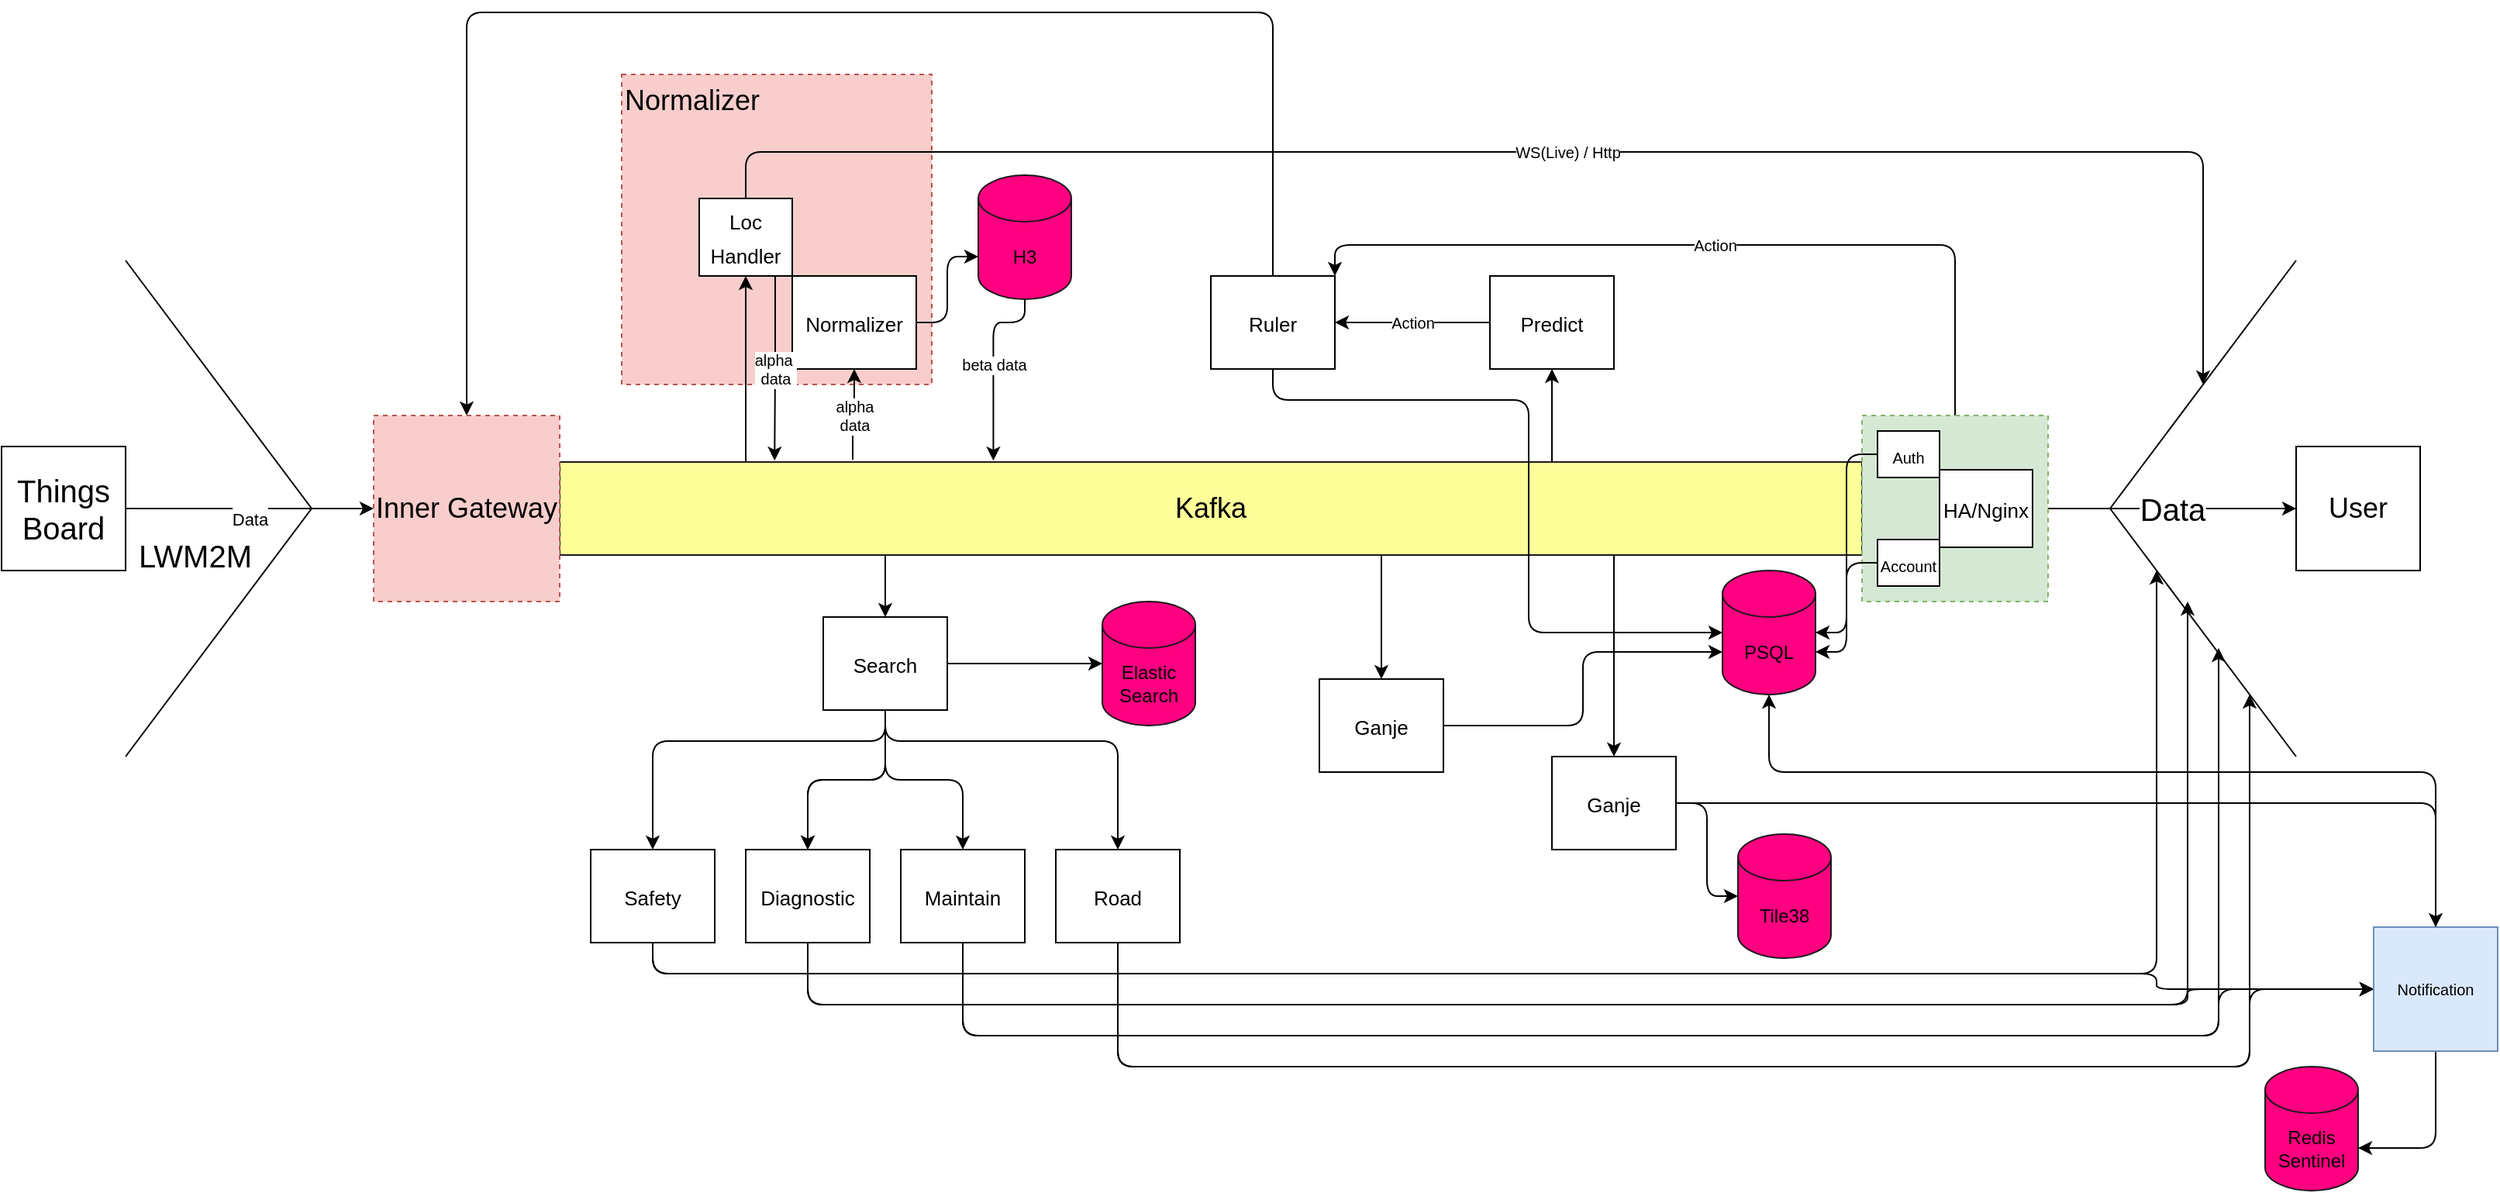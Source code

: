 <mxfile version="20.5.1" type="github">
  <diagram id="Ql-hnh9AjAqlOtWOHjjB" name="Page-1">
    <mxGraphModel dx="3120" dy="1116" grid="1" gridSize="10" guides="1" tooltips="1" connect="1" arrows="1" fold="1" page="1" pageScale="1" pageWidth="1400" pageHeight="850" math="0" shadow="0">
      <root>
        <mxCell id="0" />
        <mxCell id="1" parent="0" />
        <mxCell id="YY72odECOd0iylI3bLrn-1" value="PSQL" style="shape=cylinder3;whiteSpace=wrap;html=1;boundedLbl=1;backgroundOutline=1;size=15;rounded=0;fillColor=#FF0080;strokeColor=#1A1A1A;" vertex="1" parent="1">
          <mxGeometry x="1030" y="440" width="60" height="80" as="geometry" />
        </mxCell>
        <mxCell id="YY72odECOd0iylI3bLrn-2" value="Elastic Search" style="shape=cylinder3;whiteSpace=wrap;html=1;boundedLbl=1;backgroundOutline=1;size=15;rounded=0;fillColor=#FF0080;strokeColor=#1A1A1A;" vertex="1" parent="1">
          <mxGeometry x="630" y="460" width="60" height="80" as="geometry" />
        </mxCell>
        <mxCell id="YY72odECOd0iylI3bLrn-3" value="Redis&lt;br&gt;Sentinel" style="shape=cylinder3;whiteSpace=wrap;html=1;boundedLbl=1;backgroundOutline=1;size=15;rounded=0;fillColor=#FF0080;strokeColor=#1A1A1A;" vertex="1" parent="1">
          <mxGeometry x="1380" y="760" width="60" height="80" as="geometry" />
        </mxCell>
        <mxCell id="YY72odECOd0iylI3bLrn-4" value="Tile38" style="shape=cylinder3;whiteSpace=wrap;html=1;boundedLbl=1;backgroundOutline=1;size=15;rounded=0;fillColor=#FF0080;strokeColor=#1A1A1A;" vertex="1" parent="1">
          <mxGeometry x="1040" y="610" width="60" height="80" as="geometry" />
        </mxCell>
        <mxCell id="YY72odECOd0iylI3bLrn-5" value="H3" style="shape=cylinder3;whiteSpace=wrap;html=1;boundedLbl=1;backgroundOutline=1;size=15;rounded=0;fillColor=#FF0080;strokeColor=#1A1A1A;" vertex="1" parent="1">
          <mxGeometry x="550" y="185" width="60" height="80" as="geometry" />
        </mxCell>
        <mxCell id="YY72odECOd0iylI3bLrn-6" value="" style="endArrow=none;html=1;rounded=0;" edge="1" parent="1">
          <mxGeometry width="50" height="50" relative="1" as="geometry">
            <mxPoint x="1400" y="560" as="sourcePoint" />
            <mxPoint x="1400" y="240" as="targetPoint" />
            <Array as="points">
              <mxPoint x="1280" y="400" />
            </Array>
          </mxGeometry>
        </mxCell>
        <mxCell id="YY72odECOd0iylI3bLrn-7" value="" style="endArrow=none;html=1;rounded=0;" edge="1" parent="1">
          <mxGeometry width="50" height="50" relative="1" as="geometry">
            <mxPoint y="560" as="sourcePoint" />
            <mxPoint y="240" as="targetPoint" />
            <Array as="points">
              <mxPoint x="120" y="400" />
            </Array>
          </mxGeometry>
        </mxCell>
        <mxCell id="YY72odECOd0iylI3bLrn-8" value="&lt;font style=&quot;font-size: 20px;&quot;&gt;LWM2M&lt;/font&gt;" style="text;html=1;strokeColor=none;fillColor=none;align=center;verticalAlign=middle;whiteSpace=wrap;rounded=0;" vertex="1" parent="1">
          <mxGeometry y="410" width="90" height="40" as="geometry" />
        </mxCell>
        <mxCell id="YY72odECOd0iylI3bLrn-9" value="&lt;br&gt;Data" style="endArrow=classic;html=1;" edge="1" parent="1">
          <mxGeometry width="50" height="50" relative="1" as="geometry">
            <mxPoint y="400" as="sourcePoint" />
            <mxPoint x="160" y="400" as="targetPoint" />
          </mxGeometry>
        </mxCell>
        <mxCell id="YY72odECOd0iylI3bLrn-10" value="Things&lt;br&gt;Board" style="whiteSpace=wrap;html=1;aspect=fixed;fontSize=20;" vertex="1" parent="1">
          <mxGeometry x="-80" y="360" width="80" height="80" as="geometry" />
        </mxCell>
        <mxCell id="YY72odECOd0iylI3bLrn-11" value="Data" style="endArrow=classic;html=1;fontSize=20;" edge="1" parent="1">
          <mxGeometry width="50" height="50" relative="1" as="geometry">
            <mxPoint x="1240" y="400" as="sourcePoint" />
            <mxPoint x="1400" y="400" as="targetPoint" />
          </mxGeometry>
        </mxCell>
        <mxCell id="YY72odECOd0iylI3bLrn-12" value="User" style="whiteSpace=wrap;html=1;aspect=fixed;fontSize=18;" vertex="1" parent="1">
          <mxGeometry x="1400" y="360" width="80" height="80" as="geometry" />
        </mxCell>
        <mxCell id="YY72odECOd0iylI3bLrn-37" style="edgeStyle=orthogonalEdgeStyle;orthogonalLoop=1;jettySize=auto;html=1;exitX=0.25;exitY=1;exitDx=0;exitDy=0;labelBorderColor=none;fontSize=10;startArrow=none;startFill=0;entryX=0.5;entryY=0;entryDx=0;entryDy=0;" edge="1" parent="1" source="YY72odECOd0iylI3bLrn-13" target="YY72odECOd0iylI3bLrn-38">
          <mxGeometry relative="1" as="geometry">
            <mxPoint x="490.0" y="530" as="targetPoint" />
          </mxGeometry>
        </mxCell>
        <mxCell id="YY72odECOd0iylI3bLrn-65" style="edgeStyle=orthogonalEdgeStyle;orthogonalLoop=1;jettySize=auto;html=1;labelBorderColor=none;fontSize=10;startArrow=none;startFill=0;entryX=0.5;entryY=0;entryDx=0;entryDy=0;" edge="1" parent="1" source="YY72odECOd0iylI3bLrn-13" target="YY72odECOd0iylI3bLrn-66">
          <mxGeometry relative="1" as="geometry">
            <mxPoint x="800" y="510" as="targetPoint" />
            <Array as="points">
              <mxPoint x="810" y="460" />
              <mxPoint x="810" y="460" />
            </Array>
          </mxGeometry>
        </mxCell>
        <mxCell id="YY72odECOd0iylI3bLrn-70" style="edgeStyle=orthogonalEdgeStyle;orthogonalLoop=1;jettySize=auto;html=1;entryX=0.5;entryY=0;entryDx=0;entryDy=0;labelBorderColor=none;fontSize=10;startArrow=none;startFill=0;" edge="1" parent="1" source="YY72odECOd0iylI3bLrn-13" target="YY72odECOd0iylI3bLrn-69">
          <mxGeometry relative="1" as="geometry">
            <Array as="points">
              <mxPoint x="960" y="500" />
              <mxPoint x="960" y="500" />
            </Array>
          </mxGeometry>
        </mxCell>
        <mxCell id="YY72odECOd0iylI3bLrn-81" style="edgeStyle=orthogonalEdgeStyle;orthogonalLoop=1;jettySize=auto;html=1;entryX=0.5;entryY=1;entryDx=0;entryDy=0;labelBorderColor=none;fontSize=10;startArrow=none;startFill=0;" edge="1" parent="1" target="YY72odECOd0iylI3bLrn-78">
          <mxGeometry relative="1" as="geometry">
            <mxPoint x="920" y="370" as="sourcePoint" />
            <Array as="points">
              <mxPoint x="920" y="370" />
            </Array>
          </mxGeometry>
        </mxCell>
        <mxCell id="YY72odECOd0iylI3bLrn-13" value="Kafka" style="rounded=0;whiteSpace=wrap;html=1;strokeColor=#1A1A1A;fontSize=18;fillColor=#FFFF99;" vertex="1" parent="1">
          <mxGeometry x="280" y="370" width="840" height="60" as="geometry" />
        </mxCell>
        <mxCell id="YY72odECOd0iylI3bLrn-80" value="Action" style="edgeStyle=orthogonalEdgeStyle;orthogonalLoop=1;jettySize=auto;html=1;entryX=1;entryY=0;entryDx=0;entryDy=0;labelBorderColor=none;fontSize=10;startArrow=none;startFill=0;" edge="1" parent="1" source="YY72odECOd0iylI3bLrn-14" target="YY72odECOd0iylI3bLrn-75">
          <mxGeometry relative="1" as="geometry">
            <Array as="points">
              <mxPoint x="1180" y="230" />
              <mxPoint x="780" y="230" />
            </Array>
          </mxGeometry>
        </mxCell>
        <mxCell id="YY72odECOd0iylI3bLrn-14" value="" style="whiteSpace=wrap;html=1;aspect=fixed;strokeColor=#82b366;fontSize=18;fillColor=#d5e8d4;dashed=1;" vertex="1" parent="1">
          <mxGeometry x="1120" y="340" width="120" height="120" as="geometry" />
        </mxCell>
        <mxCell id="YY72odECOd0iylI3bLrn-15" value="Inner Gateway" style="whiteSpace=wrap;html=1;aspect=fixed;strokeColor=#b85450;fontSize=18;fillColor=#f8cecc;dashed=1;" vertex="1" parent="1">
          <mxGeometry x="160" y="340" width="120" height="120" as="geometry" />
        </mxCell>
        <mxCell id="YY72odECOd0iylI3bLrn-20" style="edgeStyle=orthogonalEdgeStyle;orthogonalLoop=1;jettySize=auto;html=1;entryX=1;entryY=0;entryDx=0;entryDy=52.5;entryPerimeter=0;fontSize=10;" edge="1" parent="1" source="YY72odECOd0iylI3bLrn-16" target="YY72odECOd0iylI3bLrn-1">
          <mxGeometry relative="1" as="geometry" />
        </mxCell>
        <mxCell id="YY72odECOd0iylI3bLrn-16" value="&lt;font style=&quot;font-size: 10px;&quot;&gt;Auth&lt;/font&gt;" style="rounded=0;whiteSpace=wrap;html=1;strokeColor=default;fontSize=18;fillColor=#FFFFFF;" vertex="1" parent="1">
          <mxGeometry x="1130" y="350" width="40" height="30" as="geometry" />
        </mxCell>
        <mxCell id="YY72odECOd0iylI3bLrn-19" style="edgeStyle=orthogonalEdgeStyle;orthogonalLoop=1;jettySize=auto;html=1;entryX=1;entryY=0.5;entryDx=0;entryDy=0;entryPerimeter=0;fontSize=10;" edge="1" parent="1" source="YY72odECOd0iylI3bLrn-17" target="YY72odECOd0iylI3bLrn-1">
          <mxGeometry relative="1" as="geometry" />
        </mxCell>
        <mxCell id="YY72odECOd0iylI3bLrn-17" value="&lt;font style=&quot;font-size: 10px;&quot;&gt;Account&lt;/font&gt;" style="rounded=0;whiteSpace=wrap;html=1;strokeColor=default;fontSize=18;fillColor=#FFFFFF;" vertex="1" parent="1">
          <mxGeometry x="1130" y="420" width="40" height="30" as="geometry" />
        </mxCell>
        <mxCell id="YY72odECOd0iylI3bLrn-18" value="&lt;font style=&quot;font-size: 13px;&quot;&gt;HA/Nginx&lt;/font&gt;" style="rounded=0;whiteSpace=wrap;html=1;strokeColor=default;fontSize=18;fillColor=#FFFFFF;" vertex="1" parent="1">
          <mxGeometry x="1170" y="375" width="60" height="50" as="geometry" />
        </mxCell>
        <mxCell id="YY72odECOd0iylI3bLrn-21" value="Normalizer" style="whiteSpace=wrap;html=1;aspect=fixed;strokeColor=#b85450;fontSize=18;fillColor=#f8cecc;dashed=1;rounded=0;glass=0;sketch=0;shadow=0;imageAspect=1;align=left;verticalAlign=top;" vertex="1" parent="1">
          <mxGeometry x="320" y="120" width="200" height="200" as="geometry" />
        </mxCell>
        <mxCell id="YY72odECOd0iylI3bLrn-34" value="beta data" style="edgeStyle=orthogonalEdgeStyle;orthogonalLoop=1;jettySize=auto;html=1;entryX=0.333;entryY=-0.015;entryDx=0;entryDy=0;entryPerimeter=0;labelBorderColor=none;fontSize=10;startArrow=none;startFill=0;exitX=0.5;exitY=1;exitDx=0;exitDy=0;exitPerimeter=0;" edge="1" parent="1" source="YY72odECOd0iylI3bLrn-5" target="YY72odECOd0iylI3bLrn-13">
          <mxGeometry relative="1" as="geometry">
            <Array as="points">
              <mxPoint x="580" y="280" />
              <mxPoint x="560" y="280" />
            </Array>
          </mxGeometry>
        </mxCell>
        <mxCell id="YY72odECOd0iylI3bLrn-67" style="edgeStyle=orthogonalEdgeStyle;orthogonalLoop=1;jettySize=auto;html=1;entryX=0;entryY=0;entryDx=0;entryDy=52.5;entryPerimeter=0;labelBorderColor=none;fontSize=10;startArrow=none;startFill=0;" edge="1" parent="1" source="YY72odECOd0iylI3bLrn-22" target="YY72odECOd0iylI3bLrn-5">
          <mxGeometry relative="1" as="geometry" />
        </mxCell>
        <mxCell id="YY72odECOd0iylI3bLrn-22" value="&lt;font style=&quot;font-size: 13px;&quot;&gt;Normalizer&lt;/font&gt;" style="rounded=0;whiteSpace=wrap;html=1;strokeColor=default;fontSize=18;fillColor=#FFFFFF;" vertex="1" parent="1">
          <mxGeometry x="430" y="250" width="80" height="60" as="geometry" />
        </mxCell>
        <mxCell id="YY72odECOd0iylI3bLrn-24" value="alpha&amp;nbsp;&lt;br&gt;data" style="edgeStyle=orthogonalEdgeStyle;orthogonalLoop=1;jettySize=auto;html=1;entryX=0.165;entryY=-0.015;entryDx=0;entryDy=0;entryPerimeter=0;fontSize=10;" edge="1" parent="1" source="YY72odECOd0iylI3bLrn-23" target="YY72odECOd0iylI3bLrn-13">
          <mxGeometry relative="1" as="geometry">
            <Array as="points">
              <mxPoint x="419" y="310" />
              <mxPoint x="419" y="310" />
            </Array>
          </mxGeometry>
        </mxCell>
        <mxCell id="YY72odECOd0iylI3bLrn-33" value="WS(Live) / Http" style="edgeStyle=orthogonalEdgeStyle;orthogonalLoop=1;jettySize=auto;html=1;labelBorderColor=none;fontSize=10;startArrow=none;startFill=0;" edge="1" parent="1" source="YY72odECOd0iylI3bLrn-23">
          <mxGeometry relative="1" as="geometry">
            <mxPoint x="1340" y="320" as="targetPoint" />
            <Array as="points">
              <mxPoint x="400" y="170" />
              <mxPoint x="1340" y="170" />
            </Array>
          </mxGeometry>
        </mxCell>
        <mxCell id="YY72odECOd0iylI3bLrn-23" value="&lt;font style=&quot;font-size: 13px;&quot;&gt;Loc&lt;br&gt;Handler&lt;br&gt;&lt;/font&gt;" style="rounded=0;whiteSpace=wrap;html=1;strokeColor=default;fontSize=18;fillColor=#FFFFFF;" vertex="1" parent="1">
          <mxGeometry x="370" y="200" width="60" height="50" as="geometry" />
        </mxCell>
        <mxCell id="YY72odECOd0iylI3bLrn-25" style="edgeStyle=orthogonalEdgeStyle;orthogonalLoop=1;jettySize=auto;html=1;entryX=0.5;entryY=1;entryDx=0;entryDy=0;fontSize=10;labelBorderColor=none;" edge="1" parent="1" target="YY72odECOd0iylI3bLrn-23">
          <mxGeometry relative="1" as="geometry">
            <mxPoint x="400" y="370" as="sourcePoint" />
            <Array as="points">
              <mxPoint x="400" y="370" />
            </Array>
          </mxGeometry>
        </mxCell>
        <mxCell id="YY72odECOd0iylI3bLrn-35" value="alpha&lt;br&gt;data" style="edgeStyle=orthogonalEdgeStyle;orthogonalLoop=1;jettySize=auto;html=1;entryX=0.5;entryY=1;entryDx=0;entryDy=0;labelBorderColor=none;fontSize=10;startArrow=none;startFill=0;exitX=0.225;exitY=-0.024;exitDx=0;exitDy=0;exitPerimeter=0;" edge="1" parent="1" source="YY72odECOd0iylI3bLrn-13" target="YY72odECOd0iylI3bLrn-22">
          <mxGeometry relative="1" as="geometry" />
        </mxCell>
        <mxCell id="YY72odECOd0iylI3bLrn-39" style="edgeStyle=orthogonalEdgeStyle;orthogonalLoop=1;jettySize=auto;html=1;entryX=0;entryY=0.5;entryDx=0;entryDy=0;entryPerimeter=0;labelBorderColor=none;fontSize=10;startArrow=none;startFill=0;" edge="1" parent="1" source="YY72odECOd0iylI3bLrn-38" target="YY72odECOd0iylI3bLrn-2">
          <mxGeometry relative="1" as="geometry" />
        </mxCell>
        <mxCell id="YY72odECOd0iylI3bLrn-41" value="" style="edgeStyle=orthogonalEdgeStyle;orthogonalLoop=1;jettySize=auto;html=1;labelBorderColor=none;fontSize=10;startArrow=none;startFill=0;" edge="1" parent="1" source="YY72odECOd0iylI3bLrn-38" target="YY72odECOd0iylI3bLrn-40">
          <mxGeometry relative="1" as="geometry" />
        </mxCell>
        <mxCell id="YY72odECOd0iylI3bLrn-42" value="" style="edgeStyle=orthogonalEdgeStyle;orthogonalLoop=1;jettySize=auto;html=1;labelBorderColor=none;fontSize=10;startArrow=none;startFill=0;" edge="1" parent="1" source="YY72odECOd0iylI3bLrn-38" target="YY72odECOd0iylI3bLrn-40">
          <mxGeometry relative="1" as="geometry" />
        </mxCell>
        <mxCell id="YY72odECOd0iylI3bLrn-44" value="" style="edgeStyle=orthogonalEdgeStyle;orthogonalLoop=1;jettySize=auto;html=1;labelBorderColor=none;fontSize=10;startArrow=none;startFill=0;" edge="1" parent="1" source="YY72odECOd0iylI3bLrn-38" target="YY72odECOd0iylI3bLrn-43">
          <mxGeometry relative="1" as="geometry" />
        </mxCell>
        <mxCell id="YY72odECOd0iylI3bLrn-46" value="" style="edgeStyle=orthogonalEdgeStyle;orthogonalLoop=1;jettySize=auto;html=1;labelBorderColor=none;fontSize=10;startArrow=none;startFill=0;" edge="1" parent="1" source="YY72odECOd0iylI3bLrn-38" target="YY72odECOd0iylI3bLrn-45">
          <mxGeometry relative="1" as="geometry">
            <Array as="points">
              <mxPoint x="490" y="550" />
              <mxPoint x="640" y="550" />
            </Array>
          </mxGeometry>
        </mxCell>
        <mxCell id="YY72odECOd0iylI3bLrn-48" value="" style="edgeStyle=orthogonalEdgeStyle;orthogonalLoop=1;jettySize=auto;html=1;labelBorderColor=none;fontSize=10;startArrow=none;startFill=0;" edge="1" parent="1" source="YY72odECOd0iylI3bLrn-38" target="YY72odECOd0iylI3bLrn-47">
          <mxGeometry relative="1" as="geometry">
            <Array as="points">
              <mxPoint x="490" y="550" />
              <mxPoint x="340" y="550" />
            </Array>
          </mxGeometry>
        </mxCell>
        <mxCell id="YY72odECOd0iylI3bLrn-38" value="&lt;font style=&quot;font-size: 13px;&quot;&gt;Search&lt;/font&gt;" style="rounded=0;whiteSpace=wrap;html=1;strokeColor=default;fontSize=18;fillColor=#FFFFFF;" vertex="1" parent="1">
          <mxGeometry x="450" y="470" width="80" height="60" as="geometry" />
        </mxCell>
        <mxCell id="YY72odECOd0iylI3bLrn-52" style="edgeStyle=orthogonalEdgeStyle;orthogonalLoop=1;jettySize=auto;html=1;labelBorderColor=none;fontSize=10;startArrow=none;startFill=0;" edge="1" parent="1" source="YY72odECOd0iylI3bLrn-40">
          <mxGeometry relative="1" as="geometry">
            <mxPoint x="1330" y="460" as="targetPoint" />
            <Array as="points">
              <mxPoint x="440" y="720" />
              <mxPoint x="1330" y="720" />
            </Array>
          </mxGeometry>
        </mxCell>
        <mxCell id="YY72odECOd0iylI3bLrn-61" style="edgeStyle=orthogonalEdgeStyle;orthogonalLoop=1;jettySize=auto;html=1;entryX=0;entryY=0.5;entryDx=0;entryDy=0;labelBorderColor=none;fontSize=10;startArrow=none;startFill=0;" edge="1" parent="1" source="YY72odECOd0iylI3bLrn-40" target="YY72odECOd0iylI3bLrn-57">
          <mxGeometry relative="1" as="geometry">
            <Array as="points">
              <mxPoint x="440" y="720" />
              <mxPoint x="1330" y="720" />
              <mxPoint x="1330" y="710" />
            </Array>
          </mxGeometry>
        </mxCell>
        <mxCell id="YY72odECOd0iylI3bLrn-40" value="&lt;font style=&quot;font-size: 13px;&quot;&gt;Diagnostic&lt;/font&gt;" style="rounded=0;whiteSpace=wrap;html=1;strokeColor=default;fontSize=18;fillColor=#FFFFFF;" vertex="1" parent="1">
          <mxGeometry x="400" y="620" width="80" height="60" as="geometry" />
        </mxCell>
        <mxCell id="YY72odECOd0iylI3bLrn-54" style="edgeStyle=orthogonalEdgeStyle;orthogonalLoop=1;jettySize=auto;html=1;labelBorderColor=none;fontSize=10;startArrow=none;startFill=0;" edge="1" parent="1" source="YY72odECOd0iylI3bLrn-43">
          <mxGeometry relative="1" as="geometry">
            <mxPoint x="1350" y="490" as="targetPoint" />
            <Array as="points">
              <mxPoint x="540" y="740" />
              <mxPoint x="1350" y="740" />
            </Array>
          </mxGeometry>
        </mxCell>
        <mxCell id="YY72odECOd0iylI3bLrn-62" style="edgeStyle=orthogonalEdgeStyle;orthogonalLoop=1;jettySize=auto;html=1;entryX=0;entryY=0.5;entryDx=0;entryDy=0;labelBorderColor=none;fontSize=10;startArrow=none;startFill=0;" edge="1" parent="1" source="YY72odECOd0iylI3bLrn-43" target="YY72odECOd0iylI3bLrn-57">
          <mxGeometry relative="1" as="geometry">
            <Array as="points">
              <mxPoint x="540" y="740" />
              <mxPoint x="1350" y="740" />
              <mxPoint x="1350" y="710" />
            </Array>
          </mxGeometry>
        </mxCell>
        <mxCell id="YY72odECOd0iylI3bLrn-43" value="&lt;font style=&quot;font-size: 13px;&quot;&gt;Maintain&lt;/font&gt;" style="rounded=0;whiteSpace=wrap;html=1;strokeColor=default;fontSize=18;fillColor=#FFFFFF;" vertex="1" parent="1">
          <mxGeometry x="500" y="620" width="80" height="60" as="geometry" />
        </mxCell>
        <mxCell id="YY72odECOd0iylI3bLrn-56" style="edgeStyle=orthogonalEdgeStyle;orthogonalLoop=1;jettySize=auto;html=1;labelBorderColor=none;fontSize=10;startArrow=none;startFill=0;" edge="1" parent="1" source="YY72odECOd0iylI3bLrn-45">
          <mxGeometry relative="1" as="geometry">
            <mxPoint x="1370" y="520" as="targetPoint" />
            <Array as="points">
              <mxPoint x="640" y="760" />
              <mxPoint x="1370" y="760" />
            </Array>
          </mxGeometry>
        </mxCell>
        <mxCell id="YY72odECOd0iylI3bLrn-63" style="edgeStyle=orthogonalEdgeStyle;orthogonalLoop=1;jettySize=auto;html=1;entryX=0;entryY=0.5;entryDx=0;entryDy=0;labelBorderColor=none;fontSize=10;startArrow=none;startFill=0;" edge="1" parent="1" source="YY72odECOd0iylI3bLrn-45" target="YY72odECOd0iylI3bLrn-57">
          <mxGeometry relative="1" as="geometry">
            <Array as="points">
              <mxPoint x="640" y="760" />
              <mxPoint x="1370" y="760" />
              <mxPoint x="1370" y="710" />
            </Array>
          </mxGeometry>
        </mxCell>
        <mxCell id="YY72odECOd0iylI3bLrn-45" value="&lt;font style=&quot;font-size: 13px;&quot;&gt;Road&lt;/font&gt;" style="rounded=0;whiteSpace=wrap;html=1;strokeColor=default;fontSize=18;fillColor=#FFFFFF;" vertex="1" parent="1">
          <mxGeometry x="600" y="620" width="80" height="60" as="geometry" />
        </mxCell>
        <mxCell id="YY72odECOd0iylI3bLrn-50" style="edgeStyle=orthogonalEdgeStyle;orthogonalLoop=1;jettySize=auto;html=1;labelBorderColor=none;fontSize=10;startArrow=none;startFill=0;" edge="1" parent="1" source="YY72odECOd0iylI3bLrn-47">
          <mxGeometry relative="1" as="geometry">
            <mxPoint x="1310" y="440" as="targetPoint" />
            <Array as="points">
              <mxPoint x="340" y="700" />
              <mxPoint x="1310" y="700" />
            </Array>
          </mxGeometry>
        </mxCell>
        <mxCell id="YY72odECOd0iylI3bLrn-60" style="edgeStyle=orthogonalEdgeStyle;orthogonalLoop=1;jettySize=auto;html=1;entryX=0;entryY=0.5;entryDx=0;entryDy=0;labelBorderColor=none;fontSize=10;startArrow=none;startFill=0;" edge="1" parent="1" source="YY72odECOd0iylI3bLrn-47" target="YY72odECOd0iylI3bLrn-57">
          <mxGeometry relative="1" as="geometry">
            <Array as="points">
              <mxPoint x="340" y="700" />
              <mxPoint x="1310" y="700" />
              <mxPoint x="1310" y="710" />
            </Array>
          </mxGeometry>
        </mxCell>
        <mxCell id="YY72odECOd0iylI3bLrn-47" value="&lt;font style=&quot;font-size: 13px;&quot;&gt;Safety&lt;/font&gt;" style="rounded=0;whiteSpace=wrap;html=1;strokeColor=default;fontSize=18;fillColor=#FFFFFF;" vertex="1" parent="1">
          <mxGeometry x="300" y="620" width="80" height="60" as="geometry" />
        </mxCell>
        <mxCell id="YY72odECOd0iylI3bLrn-73" style="edgeStyle=orthogonalEdgeStyle;orthogonalLoop=1;jettySize=auto;html=1;entryX=0.5;entryY=1;entryDx=0;entryDy=0;entryPerimeter=0;labelBorderColor=none;fontSize=10;startArrow=none;startFill=0;" edge="1" parent="1" source="YY72odECOd0iylI3bLrn-57" target="YY72odECOd0iylI3bLrn-1">
          <mxGeometry relative="1" as="geometry">
            <Array as="points">
              <mxPoint x="1490" y="570" />
              <mxPoint x="1060" y="570" />
            </Array>
          </mxGeometry>
        </mxCell>
        <mxCell id="YY72odECOd0iylI3bLrn-74" style="edgeStyle=orthogonalEdgeStyle;orthogonalLoop=1;jettySize=auto;html=1;entryX=1;entryY=0;entryDx=0;entryDy=52.5;entryPerimeter=0;labelBorderColor=none;fontSize=10;startArrow=none;startFill=0;" edge="1" parent="1" source="YY72odECOd0iylI3bLrn-57" target="YY72odECOd0iylI3bLrn-3">
          <mxGeometry relative="1" as="geometry">
            <Array as="points">
              <mxPoint x="1490" y="813" />
            </Array>
          </mxGeometry>
        </mxCell>
        <mxCell id="YY72odECOd0iylI3bLrn-57" value="Notification" style="whiteSpace=wrap;html=1;aspect=fixed;rounded=0;shadow=0;glass=0;sketch=0;strokeColor=#6c8ebf;fontSize=10;fillColor=#dae8fc;" vertex="1" parent="1">
          <mxGeometry x="1450" y="670" width="80" height="80" as="geometry" />
        </mxCell>
        <mxCell id="YY72odECOd0iylI3bLrn-68" style="edgeStyle=orthogonalEdgeStyle;orthogonalLoop=1;jettySize=auto;html=1;entryX=0;entryY=0;entryDx=0;entryDy=52.5;entryPerimeter=0;labelBorderColor=none;fontSize=10;startArrow=none;startFill=0;" edge="1" parent="1" source="YY72odECOd0iylI3bLrn-66" target="YY72odECOd0iylI3bLrn-1">
          <mxGeometry relative="1" as="geometry" />
        </mxCell>
        <mxCell id="YY72odECOd0iylI3bLrn-66" value="&lt;font style=&quot;font-size: 13px;&quot;&gt;Ganje&lt;/font&gt;" style="rounded=0;whiteSpace=wrap;html=1;strokeColor=default;fontSize=18;fillColor=#FFFFFF;" vertex="1" parent="1">
          <mxGeometry x="770" y="510" width="80" height="60" as="geometry" />
        </mxCell>
        <mxCell id="YY72odECOd0iylI3bLrn-71" style="edgeStyle=orthogonalEdgeStyle;orthogonalLoop=1;jettySize=auto;html=1;entryX=0;entryY=0.5;entryDx=0;entryDy=0;entryPerimeter=0;labelBorderColor=none;fontSize=10;startArrow=none;startFill=0;" edge="1" parent="1" source="YY72odECOd0iylI3bLrn-69" target="YY72odECOd0iylI3bLrn-4">
          <mxGeometry relative="1" as="geometry" />
        </mxCell>
        <mxCell id="YY72odECOd0iylI3bLrn-72" style="edgeStyle=orthogonalEdgeStyle;orthogonalLoop=1;jettySize=auto;html=1;entryX=0.5;entryY=0;entryDx=0;entryDy=0;labelBorderColor=none;fontSize=10;startArrow=none;startFill=0;" edge="1" parent="1" source="YY72odECOd0iylI3bLrn-69" target="YY72odECOd0iylI3bLrn-57">
          <mxGeometry relative="1" as="geometry" />
        </mxCell>
        <mxCell id="YY72odECOd0iylI3bLrn-69" value="&lt;font style=&quot;font-size: 13px;&quot;&gt;Ganje&lt;/font&gt;" style="rounded=0;whiteSpace=wrap;html=1;strokeColor=default;fontSize=18;fillColor=#FFFFFF;" vertex="1" parent="1">
          <mxGeometry x="920" y="560" width="80" height="60" as="geometry" />
        </mxCell>
        <mxCell id="YY72odECOd0iylI3bLrn-76" style="edgeStyle=orthogonalEdgeStyle;orthogonalLoop=1;jettySize=auto;html=1;entryX=0.5;entryY=0;entryDx=0;entryDy=0;labelBorderColor=none;fontSize=10;startArrow=none;startFill=0;" edge="1" parent="1" source="YY72odECOd0iylI3bLrn-75" target="YY72odECOd0iylI3bLrn-15">
          <mxGeometry relative="1" as="geometry">
            <Array as="points">
              <mxPoint x="740" y="80" />
              <mxPoint x="220" y="80" />
            </Array>
          </mxGeometry>
        </mxCell>
        <mxCell id="YY72odECOd0iylI3bLrn-77" style="edgeStyle=orthogonalEdgeStyle;orthogonalLoop=1;jettySize=auto;html=1;entryX=0;entryY=0.5;entryDx=0;entryDy=0;entryPerimeter=0;labelBorderColor=none;fontSize=10;startArrow=none;startFill=0;" edge="1" parent="1" source="YY72odECOd0iylI3bLrn-75" target="YY72odECOd0iylI3bLrn-1">
          <mxGeometry relative="1" as="geometry">
            <Array as="points">
              <mxPoint x="740" y="330" />
              <mxPoint x="905" y="330" />
              <mxPoint x="905" y="480" />
            </Array>
          </mxGeometry>
        </mxCell>
        <mxCell id="YY72odECOd0iylI3bLrn-75" value="&lt;font style=&quot;font-size: 13px;&quot;&gt;Ruler&lt;/font&gt;" style="rounded=0;whiteSpace=wrap;html=1;strokeColor=default;fontSize=18;fillColor=#FFFFFF;" vertex="1" parent="1">
          <mxGeometry x="700" y="250" width="80" height="60" as="geometry" />
        </mxCell>
        <mxCell id="YY72odECOd0iylI3bLrn-79" value="Action" style="edgeStyle=orthogonalEdgeStyle;orthogonalLoop=1;jettySize=auto;html=1;entryX=1;entryY=0.5;entryDx=0;entryDy=0;labelBorderColor=none;fontSize=10;startArrow=none;startFill=0;exitX=0;exitY=0.5;exitDx=0;exitDy=0;" edge="1" parent="1" source="YY72odECOd0iylI3bLrn-78" target="YY72odECOd0iylI3bLrn-75">
          <mxGeometry relative="1" as="geometry">
            <Array as="points">
              <mxPoint x="850" y="280" />
              <mxPoint x="850" y="280" />
            </Array>
          </mxGeometry>
        </mxCell>
        <mxCell id="YY72odECOd0iylI3bLrn-78" value="&lt;font style=&quot;font-size: 13px;&quot;&gt;Predict&lt;/font&gt;" style="rounded=0;whiteSpace=wrap;html=1;strokeColor=default;fontSize=18;fillColor=#FFFFFF;" vertex="1" parent="1">
          <mxGeometry x="880" y="250" width="80" height="60" as="geometry" />
        </mxCell>
      </root>
    </mxGraphModel>
  </diagram>
</mxfile>
